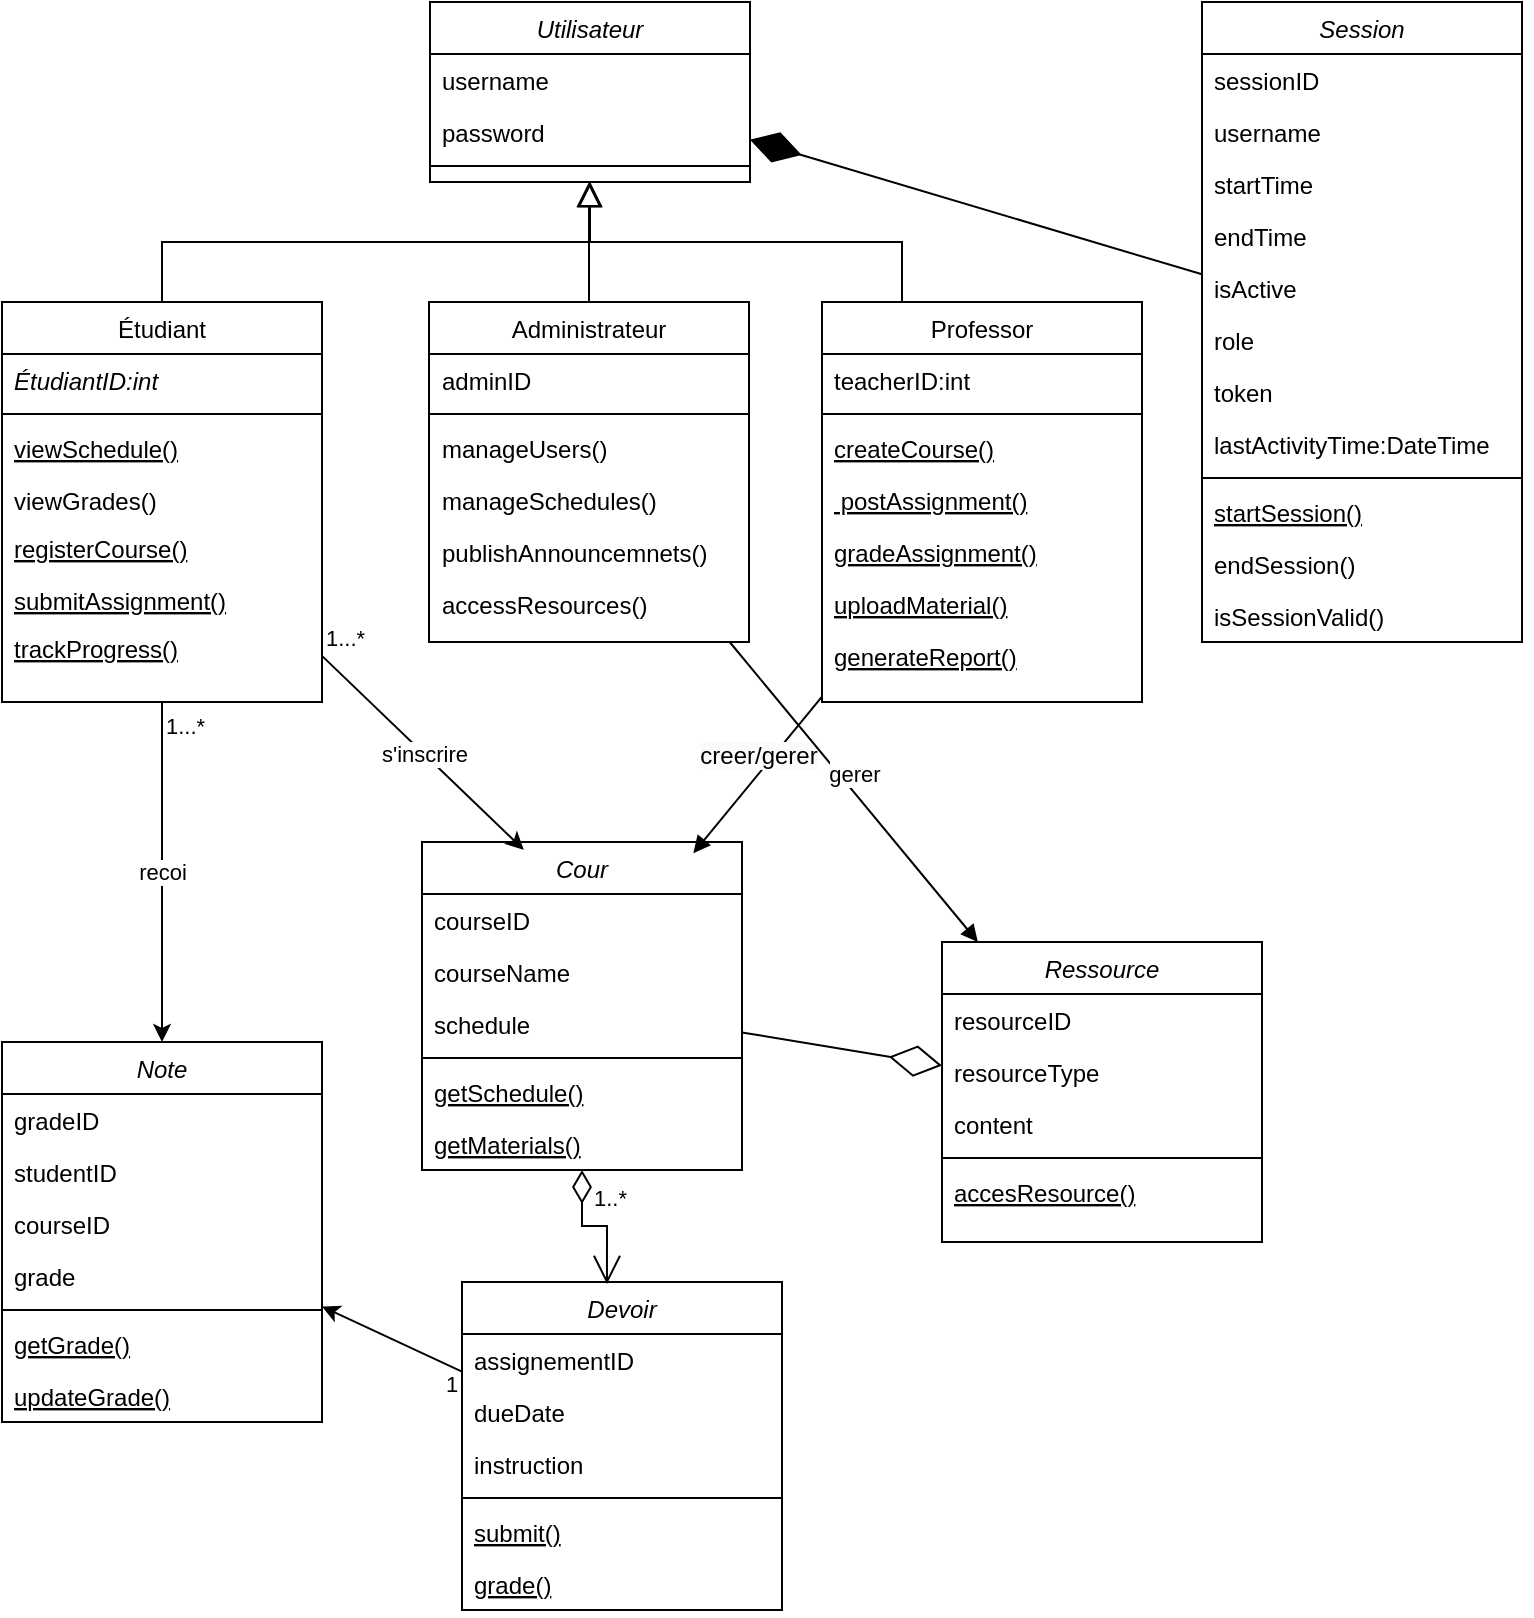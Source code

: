 <mxfile version="26.0.9">
  <diagram id="C5RBs43oDa-KdzZeNtuy" name="Page-1">
    <mxGraphModel dx="2068" dy="954" grid="1" gridSize="10" guides="1" tooltips="1" connect="1" arrows="1" fold="1" page="1" pageScale="1" pageWidth="827" pageHeight="1169" math="0" shadow="0">
      <root>
        <mxCell id="WIyWlLk6GJQsqaUBKTNV-0" />
        <mxCell id="WIyWlLk6GJQsqaUBKTNV-1" parent="WIyWlLk6GJQsqaUBKTNV-0" />
        <mxCell id="zkfFHV4jXpPFQw0GAbJ--0" value="Utilisateur" style="swimlane;fontStyle=2;align=center;verticalAlign=top;childLayout=stackLayout;horizontal=1;startSize=26;horizontalStack=0;resizeParent=1;resizeLast=0;collapsible=1;marginBottom=0;rounded=0;shadow=0;strokeWidth=1;" parent="WIyWlLk6GJQsqaUBKTNV-1" vertex="1">
          <mxGeometry x="254" y="20" width="160" height="90" as="geometry">
            <mxRectangle x="230" y="140" width="160" height="26" as="alternateBounds" />
          </mxGeometry>
        </mxCell>
        <mxCell id="zkfFHV4jXpPFQw0GAbJ--1" value="username" style="text;align=left;verticalAlign=top;spacingLeft=4;spacingRight=4;overflow=hidden;rotatable=0;points=[[0,0.5],[1,0.5]];portConstraint=eastwest;" parent="zkfFHV4jXpPFQw0GAbJ--0" vertex="1">
          <mxGeometry y="26" width="160" height="26" as="geometry" />
        </mxCell>
        <mxCell id="zkfFHV4jXpPFQw0GAbJ--2" value="password" style="text;align=left;verticalAlign=top;spacingLeft=4;spacingRight=4;overflow=hidden;rotatable=0;points=[[0,0.5],[1,0.5]];portConstraint=eastwest;rounded=0;shadow=0;html=0;" parent="zkfFHV4jXpPFQw0GAbJ--0" vertex="1">
          <mxGeometry y="52" width="160" height="26" as="geometry" />
        </mxCell>
        <mxCell id="zkfFHV4jXpPFQw0GAbJ--4" value="" style="line;html=1;strokeWidth=1;align=left;verticalAlign=middle;spacingTop=-1;spacingLeft=3;spacingRight=3;rotatable=0;labelPosition=right;points=[];portConstraint=eastwest;" parent="zkfFHV4jXpPFQw0GAbJ--0" vertex="1">
          <mxGeometry y="78" width="160" height="8" as="geometry" />
        </mxCell>
        <mxCell id="zkfFHV4jXpPFQw0GAbJ--6" value="Étudiant" style="swimlane;fontStyle=0;align=center;verticalAlign=top;childLayout=stackLayout;horizontal=1;startSize=26;horizontalStack=0;resizeParent=1;resizeLast=0;collapsible=1;marginBottom=0;rounded=0;shadow=0;strokeWidth=1;" parent="WIyWlLk6GJQsqaUBKTNV-1" vertex="1">
          <mxGeometry x="40" y="170" width="160" height="200" as="geometry">
            <mxRectangle x="90" y="360" width="160" height="26" as="alternateBounds" />
          </mxGeometry>
        </mxCell>
        <mxCell id="zkfFHV4jXpPFQw0GAbJ--7" value="ÉtudiantID:int" style="text;align=left;verticalAlign=top;spacingLeft=4;spacingRight=4;overflow=hidden;rotatable=0;points=[[0,0.5],[1,0.5]];portConstraint=eastwest;fontStyle=2" parent="zkfFHV4jXpPFQw0GAbJ--6" vertex="1">
          <mxGeometry y="26" width="160" height="26" as="geometry" />
        </mxCell>
        <mxCell id="zkfFHV4jXpPFQw0GAbJ--9" value="" style="line;html=1;strokeWidth=1;align=left;verticalAlign=middle;spacingTop=-1;spacingLeft=3;spacingRight=3;rotatable=0;labelPosition=right;points=[];portConstraint=eastwest;" parent="zkfFHV4jXpPFQw0GAbJ--6" vertex="1">
          <mxGeometry y="52" width="160" height="8" as="geometry" />
        </mxCell>
        <mxCell id="zkfFHV4jXpPFQw0GAbJ--10" value="viewSchedule()" style="text;align=left;verticalAlign=top;spacingLeft=4;spacingRight=4;overflow=hidden;rotatable=0;points=[[0,0.5],[1,0.5]];portConstraint=eastwest;fontStyle=4" parent="zkfFHV4jXpPFQw0GAbJ--6" vertex="1">
          <mxGeometry y="60" width="160" height="26" as="geometry" />
        </mxCell>
        <mxCell id="zkfFHV4jXpPFQw0GAbJ--11" value="viewGrades()" style="text;align=left;verticalAlign=top;spacingLeft=4;spacingRight=4;overflow=hidden;rotatable=0;points=[[0,0.5],[1,0.5]];portConstraint=eastwest;" parent="zkfFHV4jXpPFQw0GAbJ--6" vertex="1">
          <mxGeometry y="86" width="160" height="24" as="geometry" />
        </mxCell>
        <mxCell id="P6RAj-oXQB-iVHRW_wBC-11" value="registerCourse()" style="text;align=left;verticalAlign=top;spacingLeft=4;spacingRight=4;overflow=hidden;rotatable=0;points=[[0,0.5],[1,0.5]];portConstraint=eastwest;fontStyle=4" vertex="1" parent="zkfFHV4jXpPFQw0GAbJ--6">
          <mxGeometry y="110" width="160" height="26" as="geometry" />
        </mxCell>
        <mxCell id="P6RAj-oXQB-iVHRW_wBC-12" value="submitAssignment()" style="text;align=left;verticalAlign=top;spacingLeft=4;spacingRight=4;overflow=hidden;rotatable=0;points=[[0,0.5],[1,0.5]];portConstraint=eastwest;fontStyle=4" vertex="1" parent="zkfFHV4jXpPFQw0GAbJ--6">
          <mxGeometry y="136" width="160" height="24" as="geometry" />
        </mxCell>
        <mxCell id="P6RAj-oXQB-iVHRW_wBC-13" value="trackProgress()" style="text;align=left;verticalAlign=top;spacingLeft=4;spacingRight=4;overflow=hidden;rotatable=0;points=[[0,0.5],[1,0.5]];portConstraint=eastwest;fontStyle=4" vertex="1" parent="zkfFHV4jXpPFQw0GAbJ--6">
          <mxGeometry y="160" width="160" height="26" as="geometry" />
        </mxCell>
        <mxCell id="zkfFHV4jXpPFQw0GAbJ--12" value="" style="endArrow=block;endSize=10;endFill=0;shadow=0;strokeWidth=1;rounded=0;curved=0;edgeStyle=elbowEdgeStyle;elbow=vertical;" parent="WIyWlLk6GJQsqaUBKTNV-1" source="zkfFHV4jXpPFQw0GAbJ--6" target="zkfFHV4jXpPFQw0GAbJ--0" edge="1">
          <mxGeometry width="160" relative="1" as="geometry">
            <mxPoint x="90" y="270" as="sourcePoint" />
            <mxPoint x="190" y="160" as="targetPoint" />
            <Array as="points">
              <mxPoint x="230" y="140" />
            </Array>
          </mxGeometry>
        </mxCell>
        <mxCell id="zkfFHV4jXpPFQw0GAbJ--13" value="Professor" style="swimlane;fontStyle=0;align=center;verticalAlign=top;childLayout=stackLayout;horizontal=1;startSize=26;horizontalStack=0;resizeParent=1;resizeLast=0;collapsible=1;marginBottom=0;rounded=0;shadow=0;strokeWidth=1;" parent="WIyWlLk6GJQsqaUBKTNV-1" vertex="1">
          <mxGeometry x="450" y="170" width="160" height="200" as="geometry">
            <mxRectangle x="340" y="380" width="170" height="26" as="alternateBounds" />
          </mxGeometry>
        </mxCell>
        <mxCell id="zkfFHV4jXpPFQw0GAbJ--14" value="teacherID:int" style="text;align=left;verticalAlign=top;spacingLeft=4;spacingRight=4;overflow=hidden;rotatable=0;points=[[0,0.5],[1,0.5]];portConstraint=eastwest;" parent="zkfFHV4jXpPFQw0GAbJ--13" vertex="1">
          <mxGeometry y="26" width="160" height="26" as="geometry" />
        </mxCell>
        <mxCell id="zkfFHV4jXpPFQw0GAbJ--15" value="" style="line;html=1;strokeWidth=1;align=left;verticalAlign=middle;spacingTop=-1;spacingLeft=3;spacingRight=3;rotatable=0;labelPosition=right;points=[];portConstraint=eastwest;" parent="zkfFHV4jXpPFQw0GAbJ--13" vertex="1">
          <mxGeometry y="52" width="160" height="8" as="geometry" />
        </mxCell>
        <mxCell id="P6RAj-oXQB-iVHRW_wBC-18" value="createCourse()" style="text;align=left;verticalAlign=top;spacingLeft=4;spacingRight=4;overflow=hidden;rotatable=0;points=[[0,0.5],[1,0.5]];portConstraint=eastwest;fontStyle=4" vertex="1" parent="zkfFHV4jXpPFQw0GAbJ--13">
          <mxGeometry y="60" width="160" height="26" as="geometry" />
        </mxCell>
        <mxCell id="P6RAj-oXQB-iVHRW_wBC-19" value=" postAssignment()" style="text;align=left;verticalAlign=top;spacingLeft=4;spacingRight=4;overflow=hidden;rotatable=0;points=[[0,0.5],[1,0.5]];portConstraint=eastwest;fontStyle=4" vertex="1" parent="zkfFHV4jXpPFQw0GAbJ--13">
          <mxGeometry y="86" width="160" height="26" as="geometry" />
        </mxCell>
        <mxCell id="P6RAj-oXQB-iVHRW_wBC-20" value="gradeAssignment()" style="text;align=left;verticalAlign=top;spacingLeft=4;spacingRight=4;overflow=hidden;rotatable=0;points=[[0,0.5],[1,0.5]];portConstraint=eastwest;fontStyle=4" vertex="1" parent="zkfFHV4jXpPFQw0GAbJ--13">
          <mxGeometry y="112" width="160" height="26" as="geometry" />
        </mxCell>
        <mxCell id="P6RAj-oXQB-iVHRW_wBC-21" value="uploadMaterial()" style="text;align=left;verticalAlign=top;spacingLeft=4;spacingRight=4;overflow=hidden;rotatable=0;points=[[0,0.5],[1,0.5]];portConstraint=eastwest;fontStyle=4" vertex="1" parent="zkfFHV4jXpPFQw0GAbJ--13">
          <mxGeometry y="138" width="160" height="26" as="geometry" />
        </mxCell>
        <mxCell id="P6RAj-oXQB-iVHRW_wBC-22" value="generateReport()" style="text;align=left;verticalAlign=top;spacingLeft=4;spacingRight=4;overflow=hidden;rotatable=0;points=[[0,0.5],[1,0.5]];portConstraint=eastwest;fontStyle=4" vertex="1" parent="zkfFHV4jXpPFQw0GAbJ--13">
          <mxGeometry y="164" width="160" height="26" as="geometry" />
        </mxCell>
        <mxCell id="P6RAj-oXQB-iVHRW_wBC-53" value="Administrateur" style="swimlane;fontStyle=0;align=center;verticalAlign=top;childLayout=stackLayout;horizontal=1;startSize=26;horizontalStack=0;resizeParent=1;resizeLast=0;collapsible=1;marginBottom=0;rounded=0;shadow=0;strokeWidth=1;" vertex="1" parent="WIyWlLk6GJQsqaUBKTNV-1">
          <mxGeometry x="253.5" y="170" width="160" height="170" as="geometry">
            <mxRectangle x="90" y="360" width="160" height="26" as="alternateBounds" />
          </mxGeometry>
        </mxCell>
        <mxCell id="P6RAj-oXQB-iVHRW_wBC-39" value="adminID&lt;div&gt;&lt;br&gt;&lt;/div&gt;&lt;div&gt;&lt;br&gt;&lt;/div&gt;" style="text;strokeColor=none;fillColor=none;align=left;verticalAlign=top;spacingLeft=4;spacingRight=4;overflow=hidden;rotatable=0;points=[[0,0.5],[1,0.5]];portConstraint=eastwest;whiteSpace=wrap;html=1;" vertex="1" parent="P6RAj-oXQB-iVHRW_wBC-53">
          <mxGeometry y="26" width="160" height="26" as="geometry" />
        </mxCell>
        <mxCell id="P6RAj-oXQB-iVHRW_wBC-55" value="" style="line;html=1;strokeWidth=1;align=left;verticalAlign=middle;spacingTop=-1;spacingLeft=3;spacingRight=3;rotatable=0;labelPosition=right;points=[];portConstraint=eastwest;" vertex="1" parent="P6RAj-oXQB-iVHRW_wBC-53">
          <mxGeometry y="52" width="160" height="8" as="geometry" />
        </mxCell>
        <mxCell id="P6RAj-oXQB-iVHRW_wBC-41" value="manageUsers()" style="text;strokeColor=none;fillColor=none;align=left;verticalAlign=top;spacingLeft=4;spacingRight=4;overflow=hidden;rotatable=0;points=[[0,0.5],[1,0.5]];portConstraint=eastwest;whiteSpace=wrap;html=1;" vertex="1" parent="P6RAj-oXQB-iVHRW_wBC-53">
          <mxGeometry y="60" width="160" height="26" as="geometry" />
        </mxCell>
        <mxCell id="P6RAj-oXQB-iVHRW_wBC-42" value="manageSchedules()" style="text;strokeColor=none;fillColor=none;align=left;verticalAlign=top;spacingLeft=4;spacingRight=4;overflow=hidden;rotatable=0;points=[[0,0.5],[1,0.5]];portConstraint=eastwest;whiteSpace=wrap;html=1;" vertex="1" parent="P6RAj-oXQB-iVHRW_wBC-53">
          <mxGeometry y="86" width="160" height="26" as="geometry" />
        </mxCell>
        <mxCell id="P6RAj-oXQB-iVHRW_wBC-44" value="publishAnnouncemnets()&lt;div&gt;&lt;br&gt;&lt;/div&gt;" style="text;strokeColor=none;fillColor=none;align=left;verticalAlign=top;spacingLeft=4;spacingRight=4;overflow=hidden;rotatable=0;points=[[0,0.5],[1,0.5]];portConstraint=eastwest;whiteSpace=wrap;html=1;" vertex="1" parent="P6RAj-oXQB-iVHRW_wBC-53">
          <mxGeometry y="112" width="160" height="26" as="geometry" />
        </mxCell>
        <mxCell id="P6RAj-oXQB-iVHRW_wBC-43" value="accessResources()" style="text;strokeColor=none;fillColor=none;align=left;verticalAlign=top;spacingLeft=4;spacingRight=4;overflow=hidden;rotatable=0;points=[[0,0.5],[1,0.5]];portConstraint=eastwest;whiteSpace=wrap;html=1;" vertex="1" parent="P6RAj-oXQB-iVHRW_wBC-53">
          <mxGeometry y="138" width="160" height="26" as="geometry" />
        </mxCell>
        <mxCell id="P6RAj-oXQB-iVHRW_wBC-80" value="Cour" style="swimlane;fontStyle=2;align=center;verticalAlign=top;childLayout=stackLayout;horizontal=1;startSize=26;horizontalStack=0;resizeParent=1;resizeLast=0;collapsible=1;marginBottom=0;rounded=0;shadow=0;strokeWidth=1;" vertex="1" parent="WIyWlLk6GJQsqaUBKTNV-1">
          <mxGeometry x="250" y="440" width="160" height="164" as="geometry">
            <mxRectangle x="230" y="140" width="160" height="26" as="alternateBounds" />
          </mxGeometry>
        </mxCell>
        <mxCell id="P6RAj-oXQB-iVHRW_wBC-81" value="courseID&#xa;" style="text;align=left;verticalAlign=top;spacingLeft=4;spacingRight=4;overflow=hidden;rotatable=0;points=[[0,0.5],[1,0.5]];portConstraint=eastwest;" vertex="1" parent="P6RAj-oXQB-iVHRW_wBC-80">
          <mxGeometry y="26" width="160" height="26" as="geometry" />
        </mxCell>
        <mxCell id="P6RAj-oXQB-iVHRW_wBC-82" value="courseName" style="text;align=left;verticalAlign=top;spacingLeft=4;spacingRight=4;overflow=hidden;rotatable=0;points=[[0,0.5],[1,0.5]];portConstraint=eastwest;rounded=0;shadow=0;html=0;" vertex="1" parent="P6RAj-oXQB-iVHRW_wBC-80">
          <mxGeometry y="52" width="160" height="26" as="geometry" />
        </mxCell>
        <mxCell id="P6RAj-oXQB-iVHRW_wBC-132" value="schedule" style="text;align=left;verticalAlign=top;spacingLeft=4;spacingRight=4;overflow=hidden;rotatable=0;points=[[0,0.5],[1,0.5]];portConstraint=eastwest;rounded=0;shadow=0;html=0;" vertex="1" parent="P6RAj-oXQB-iVHRW_wBC-80">
          <mxGeometry y="78" width="160" height="26" as="geometry" />
        </mxCell>
        <mxCell id="P6RAj-oXQB-iVHRW_wBC-83" value="&lt;span style=&quot;color: rgba(0, 0, 0, 0); font-family: monospace; font-size: 0px; background-color: rgb(251, 251, 251);&quot;&gt;%3CmxGraphModel%3E%3Croot%3E%3CmxCell%20id%3D%220%22%2F%3E%3CmxCell%20id%3D%221%22%20parent%3D%220%22%2F%3E%3CmxCell%20id%3D%222%22%20value%3D%22createCourse()%22%20style%3D%22text%3Balign%3Dleft%3BverticalAlign%3Dtop%3BspacingLeft%3D4%3BspacingRight%3D4%3Boverflow%3Dhidden%3Brotatable%3D0%3Bpoints%3D%5B%5B0%2C0.5%5D%2C%5B1%2C0.5%5D%5D%3BportConstraint%3Deastwest%3BfontStyle%3D4%22%20vertex%3D%221%22%20parent%3D%221%22%3E%3CmxGeometry%20x%3D%22230%22%20y%3D%22330%22%20width%3D%22160%22%20height%3D%2226%22%20as%3D%22geometry%22%2F%3E%3C%2FmxCell%3E%3C%2Froot%3E%3C%2FmxGraphModel%3E&lt;/span&gt;" style="line;html=1;strokeWidth=1;align=left;verticalAlign=middle;spacingTop=-1;spacingLeft=3;spacingRight=3;rotatable=0;labelPosition=right;points=[];portConstraint=eastwest;" vertex="1" parent="P6RAj-oXQB-iVHRW_wBC-80">
          <mxGeometry y="104" width="160" height="8" as="geometry" />
        </mxCell>
        <mxCell id="P6RAj-oXQB-iVHRW_wBC-135" value="getSchedule()" style="text;align=left;verticalAlign=top;spacingLeft=4;spacingRight=4;overflow=hidden;rotatable=0;points=[[0,0.5],[1,0.5]];portConstraint=eastwest;fontStyle=4" vertex="1" parent="P6RAj-oXQB-iVHRW_wBC-80">
          <mxGeometry y="112" width="160" height="26" as="geometry" />
        </mxCell>
        <mxCell id="P6RAj-oXQB-iVHRW_wBC-136" value="getMaterials()" style="text;align=left;verticalAlign=top;spacingLeft=4;spacingRight=4;overflow=hidden;rotatable=0;points=[[0,0.5],[1,0.5]];portConstraint=eastwest;fontStyle=4" vertex="1" parent="P6RAj-oXQB-iVHRW_wBC-80">
          <mxGeometry y="138" width="160" height="26" as="geometry" />
        </mxCell>
        <mxCell id="P6RAj-oXQB-iVHRW_wBC-124" value="" style="endArrow=block;endSize=10;endFill=0;shadow=0;strokeWidth=1;rounded=0;curved=0;edgeStyle=elbowEdgeStyle;elbow=vertical;" edge="1" parent="WIyWlLk6GJQsqaUBKTNV-1" source="P6RAj-oXQB-iVHRW_wBC-53" target="zkfFHV4jXpPFQw0GAbJ--0">
          <mxGeometry width="160" relative="1" as="geometry">
            <mxPoint x="180" y="580" as="sourcePoint" />
            <mxPoint x="180" y="420" as="targetPoint" />
            <Array as="points">
              <mxPoint x="370" y="170" />
              <mxPoint x="240" y="525" />
              <mxPoint x="160" y="455" />
              <mxPoint x="280" y="600" />
            </Array>
          </mxGeometry>
        </mxCell>
        <mxCell id="P6RAj-oXQB-iVHRW_wBC-131" value="" style="endArrow=block;endSize=10;endFill=0;shadow=0;strokeWidth=1;rounded=0;curved=0;edgeStyle=elbowEdgeStyle;elbow=vertical;" edge="1" parent="WIyWlLk6GJQsqaUBKTNV-1" source="zkfFHV4jXpPFQw0GAbJ--13" target="zkfFHV4jXpPFQw0GAbJ--0">
          <mxGeometry width="160" relative="1" as="geometry">
            <mxPoint x="360" y="310.0" as="sourcePoint" />
            <mxPoint x="250" y="180" as="targetPoint" />
            <Array as="points">
              <mxPoint x="490" y="140" />
              <mxPoint x="250" y="200" />
              <mxPoint x="310" y="250" />
              <mxPoint x="230" y="180" />
              <mxPoint x="350" y="325" />
            </Array>
          </mxGeometry>
        </mxCell>
        <mxCell id="P6RAj-oXQB-iVHRW_wBC-137" value="Devoir" style="swimlane;fontStyle=2;align=center;verticalAlign=top;childLayout=stackLayout;horizontal=1;startSize=26;horizontalStack=0;resizeParent=1;resizeLast=0;collapsible=1;marginBottom=0;rounded=0;shadow=0;strokeWidth=1;" vertex="1" parent="WIyWlLk6GJQsqaUBKTNV-1">
          <mxGeometry x="270" y="660" width="160" height="164" as="geometry">
            <mxRectangle x="230" y="140" width="160" height="26" as="alternateBounds" />
          </mxGeometry>
        </mxCell>
        <mxCell id="P6RAj-oXQB-iVHRW_wBC-138" value="assignementID" style="text;align=left;verticalAlign=top;spacingLeft=4;spacingRight=4;overflow=hidden;rotatable=0;points=[[0,0.5],[1,0.5]];portConstraint=eastwest;" vertex="1" parent="P6RAj-oXQB-iVHRW_wBC-137">
          <mxGeometry y="26" width="160" height="26" as="geometry" />
        </mxCell>
        <mxCell id="P6RAj-oXQB-iVHRW_wBC-139" value="dueDate" style="text;align=left;verticalAlign=top;spacingLeft=4;spacingRight=4;overflow=hidden;rotatable=0;points=[[0,0.5],[1,0.5]];portConstraint=eastwest;rounded=0;shadow=0;html=0;" vertex="1" parent="P6RAj-oXQB-iVHRW_wBC-137">
          <mxGeometry y="52" width="160" height="26" as="geometry" />
        </mxCell>
        <mxCell id="P6RAj-oXQB-iVHRW_wBC-140" value="instruction" style="text;align=left;verticalAlign=top;spacingLeft=4;spacingRight=4;overflow=hidden;rotatable=0;points=[[0,0.5],[1,0.5]];portConstraint=eastwest;rounded=0;shadow=0;html=0;" vertex="1" parent="P6RAj-oXQB-iVHRW_wBC-137">
          <mxGeometry y="78" width="160" height="26" as="geometry" />
        </mxCell>
        <mxCell id="P6RAj-oXQB-iVHRW_wBC-141" value="&lt;span style=&quot;color: rgba(0, 0, 0, 0); font-family: monospace; font-size: 0px; background-color: rgb(251, 251, 251);&quot;&gt;%3CmxGraphModel%3E%3Croot%3E%3CmxCell%20id%3D%220%22%2F%3E%3CmxCell%20id%3D%221%22%20parent%3D%220%22%2F%3E%3CmxCell%20id%3D%222%22%20value%3D%22createCourse()%22%20style%3D%22text%3Balign%3Dleft%3BverticalAlign%3Dtop%3BspacingLeft%3D4%3BspacingRight%3D4%3Boverflow%3Dhidden%3Brotatable%3D0%3Bpoints%3D%5B%5B0%2C0.5%5D%2C%5B1%2C0.5%5D%5D%3BportConstraint%3Deastwest%3BfontStyle%3D4%22%20vertex%3D%221%22%20parent%3D%221%22%3E%3CmxGeometry%20x%3D%22230%22%20y%3D%22330%22%20width%3D%22160%22%20height%3D%2226%22%20as%3D%22geometry%22%2F%3E%3C%2FmxCell%3E%3C%2Froot%3E%3C%2FmxGraphModel%3E&lt;/span&gt;" style="line;html=1;strokeWidth=1;align=left;verticalAlign=middle;spacingTop=-1;spacingLeft=3;spacingRight=3;rotatable=0;labelPosition=right;points=[];portConstraint=eastwest;" vertex="1" parent="P6RAj-oXQB-iVHRW_wBC-137">
          <mxGeometry y="104" width="160" height="8" as="geometry" />
        </mxCell>
        <mxCell id="P6RAj-oXQB-iVHRW_wBC-142" value="submit()" style="text;align=left;verticalAlign=top;spacingLeft=4;spacingRight=4;overflow=hidden;rotatable=0;points=[[0,0.5],[1,0.5]];portConstraint=eastwest;fontStyle=4" vertex="1" parent="P6RAj-oXQB-iVHRW_wBC-137">
          <mxGeometry y="112" width="160" height="26" as="geometry" />
        </mxCell>
        <mxCell id="P6RAj-oXQB-iVHRW_wBC-143" value="grade()" style="text;align=left;verticalAlign=top;spacingLeft=4;spacingRight=4;overflow=hidden;rotatable=0;points=[[0,0.5],[1,0.5]];portConstraint=eastwest;fontStyle=4" vertex="1" parent="P6RAj-oXQB-iVHRW_wBC-137">
          <mxGeometry y="138" width="160" height="26" as="geometry" />
        </mxCell>
        <mxCell id="P6RAj-oXQB-iVHRW_wBC-144" value="Note" style="swimlane;fontStyle=2;align=center;verticalAlign=top;childLayout=stackLayout;horizontal=1;startSize=26;horizontalStack=0;resizeParent=1;resizeLast=0;collapsible=1;marginBottom=0;rounded=0;shadow=0;strokeWidth=1;" vertex="1" parent="WIyWlLk6GJQsqaUBKTNV-1">
          <mxGeometry x="40" y="540" width="160" height="190" as="geometry">
            <mxRectangle x="230" y="140" width="160" height="26" as="alternateBounds" />
          </mxGeometry>
        </mxCell>
        <mxCell id="P6RAj-oXQB-iVHRW_wBC-145" value="gradeID" style="text;align=left;verticalAlign=top;spacingLeft=4;spacingRight=4;overflow=hidden;rotatable=0;points=[[0,0.5],[1,0.5]];portConstraint=eastwest;" vertex="1" parent="P6RAj-oXQB-iVHRW_wBC-144">
          <mxGeometry y="26" width="160" height="26" as="geometry" />
        </mxCell>
        <mxCell id="P6RAj-oXQB-iVHRW_wBC-146" value="studentID" style="text;align=left;verticalAlign=top;spacingLeft=4;spacingRight=4;overflow=hidden;rotatable=0;points=[[0,0.5],[1,0.5]];portConstraint=eastwest;rounded=0;shadow=0;html=0;" vertex="1" parent="P6RAj-oXQB-iVHRW_wBC-144">
          <mxGeometry y="52" width="160" height="26" as="geometry" />
        </mxCell>
        <mxCell id="P6RAj-oXQB-iVHRW_wBC-147" value="courseID" style="text;align=left;verticalAlign=top;spacingLeft=4;spacingRight=4;overflow=hidden;rotatable=0;points=[[0,0.5],[1,0.5]];portConstraint=eastwest;rounded=0;shadow=0;html=0;" vertex="1" parent="P6RAj-oXQB-iVHRW_wBC-144">
          <mxGeometry y="78" width="160" height="26" as="geometry" />
        </mxCell>
        <mxCell id="P6RAj-oXQB-iVHRW_wBC-151" value="grade" style="text;align=left;verticalAlign=top;spacingLeft=4;spacingRight=4;overflow=hidden;rotatable=0;points=[[0,0.5],[1,0.5]];portConstraint=eastwest;rounded=0;shadow=0;html=0;" vertex="1" parent="P6RAj-oXQB-iVHRW_wBC-144">
          <mxGeometry y="104" width="160" height="26" as="geometry" />
        </mxCell>
        <mxCell id="P6RAj-oXQB-iVHRW_wBC-148" value="&lt;span style=&quot;color: rgba(0, 0, 0, 0); font-family: monospace; font-size: 0px; background-color: rgb(251, 251, 251);&quot;&gt;%3CmxGraphModel%3E%3Croot%3E%3CmxCell%20id%3D%220%22%2F%3E%3CmxCell%20id%3D%221%22%20parent%3D%220%22%2F%3E%3CmxCell%20id%3D%222%22%20value%3D%22createCourse()%22%20style%3D%22text%3Balign%3Dleft%3BverticalAlign%3Dtop%3BspacingLeft%3D4%3BspacingRight%3D4%3Boverflow%3Dhidden%3Brotatable%3D0%3Bpoints%3D%5B%5B0%2C0.5%5D%2C%5B1%2C0.5%5D%5D%3BportConstraint%3Deastwest%3BfontStyle%3D4%22%20vertex%3D%221%22%20parent%3D%221%22%3E%3CmxGeometry%20x%3D%22230%22%20y%3D%22330%22%20width%3D%22160%22%20height%3D%2226%22%20as%3D%22geometry%22%2F%3E%3C%2FmxCell%3E%3C%2Froot%3E%3C%2FmxGraphModel%3E&lt;/span&gt;" style="line;html=1;strokeWidth=1;align=left;verticalAlign=middle;spacingTop=-1;spacingLeft=3;spacingRight=3;rotatable=0;labelPosition=right;points=[];portConstraint=eastwest;" vertex="1" parent="P6RAj-oXQB-iVHRW_wBC-144">
          <mxGeometry y="130" width="160" height="8" as="geometry" />
        </mxCell>
        <mxCell id="P6RAj-oXQB-iVHRW_wBC-149" value="getGrade()" style="text;align=left;verticalAlign=top;spacingLeft=4;spacingRight=4;overflow=hidden;rotatable=0;points=[[0,0.5],[1,0.5]];portConstraint=eastwest;fontStyle=4" vertex="1" parent="P6RAj-oXQB-iVHRW_wBC-144">
          <mxGeometry y="138" width="160" height="26" as="geometry" />
        </mxCell>
        <mxCell id="P6RAj-oXQB-iVHRW_wBC-150" value="updateGrade()" style="text;align=left;verticalAlign=top;spacingLeft=4;spacingRight=4;overflow=hidden;rotatable=0;points=[[0,0.5],[1,0.5]];portConstraint=eastwest;fontStyle=4" vertex="1" parent="P6RAj-oXQB-iVHRW_wBC-144">
          <mxGeometry y="164" width="160" height="26" as="geometry" />
        </mxCell>
        <mxCell id="P6RAj-oXQB-iVHRW_wBC-152" value="Ressource" style="swimlane;fontStyle=2;align=center;verticalAlign=top;childLayout=stackLayout;horizontal=1;startSize=26;horizontalStack=0;resizeParent=1;resizeLast=0;collapsible=1;marginBottom=0;rounded=0;shadow=0;strokeWidth=1;" vertex="1" parent="WIyWlLk6GJQsqaUBKTNV-1">
          <mxGeometry x="510" y="490" width="160" height="150" as="geometry">
            <mxRectangle x="230" y="140" width="160" height="26" as="alternateBounds" />
          </mxGeometry>
        </mxCell>
        <mxCell id="P6RAj-oXQB-iVHRW_wBC-153" value="resourceID" style="text;align=left;verticalAlign=top;spacingLeft=4;spacingRight=4;overflow=hidden;rotatable=0;points=[[0,0.5],[1,0.5]];portConstraint=eastwest;" vertex="1" parent="P6RAj-oXQB-iVHRW_wBC-152">
          <mxGeometry y="26" width="160" height="26" as="geometry" />
        </mxCell>
        <mxCell id="P6RAj-oXQB-iVHRW_wBC-154" value="resourceType " style="text;align=left;verticalAlign=top;spacingLeft=4;spacingRight=4;overflow=hidden;rotatable=0;points=[[0,0.5],[1,0.5]];portConstraint=eastwest;rounded=0;shadow=0;html=0;" vertex="1" parent="P6RAj-oXQB-iVHRW_wBC-152">
          <mxGeometry y="52" width="160" height="26" as="geometry" />
        </mxCell>
        <mxCell id="P6RAj-oXQB-iVHRW_wBC-155" value="content" style="text;align=left;verticalAlign=top;spacingLeft=4;spacingRight=4;overflow=hidden;rotatable=0;points=[[0,0.5],[1,0.5]];portConstraint=eastwest;rounded=0;shadow=0;html=0;" vertex="1" parent="P6RAj-oXQB-iVHRW_wBC-152">
          <mxGeometry y="78" width="160" height="26" as="geometry" />
        </mxCell>
        <mxCell id="P6RAj-oXQB-iVHRW_wBC-157" value="&lt;span style=&quot;color: rgba(0, 0, 0, 0); font-family: monospace; font-size: 0px; background-color: rgb(251, 251, 251);&quot;&gt;%3CmxGraphModel%3E%3Croot%3E%3CmxCell%20id%3D%220%22%2F%3E%3CmxCell%20id%3D%221%22%20parent%3D%220%22%2F%3E%3CmxCell%20id%3D%222%22%20value%3D%22createCourse()%22%20style%3D%22text%3Balign%3Dleft%3BverticalAlign%3Dtop%3BspacingLeft%3D4%3BspacingRight%3D4%3Boverflow%3Dhidden%3Brotatable%3D0%3Bpoints%3D%5B%5B0%2C0.5%5D%2C%5B1%2C0.5%5D%5D%3BportConstraint%3Deastwest%3BfontStyle%3D4%22%20vertex%3D%221%22%20parent%3D%221%22%3E%3CmxGeometry%20x%3D%22230%22%20y%3D%22330%22%20width%3D%22160%22%20height%3D%2226%22%20as%3D%22geometry%22%2F%3E%3C%2FmxCell%3E%3C%2Froot%3E%3C%2FmxGraphModel%3E&lt;/span&gt;" style="line;html=1;strokeWidth=1;align=left;verticalAlign=middle;spacingTop=-1;spacingLeft=3;spacingRight=3;rotatable=0;labelPosition=right;points=[];portConstraint=eastwest;" vertex="1" parent="P6RAj-oXQB-iVHRW_wBC-152">
          <mxGeometry y="104" width="160" height="8" as="geometry" />
        </mxCell>
        <mxCell id="P6RAj-oXQB-iVHRW_wBC-159" value="accesResource()" style="text;align=left;verticalAlign=top;spacingLeft=4;spacingRight=4;overflow=hidden;rotatable=0;points=[[0,0.5],[1,0.5]];portConstraint=eastwest;fontStyle=4" vertex="1" parent="P6RAj-oXQB-iVHRW_wBC-152">
          <mxGeometry y="112" width="160" height="26" as="geometry" />
        </mxCell>
        <mxCell id="P6RAj-oXQB-iVHRW_wBC-167" value="" style="endArrow=diamondThin;endFill=0;endSize=24;html=1;rounded=0;" edge="1" parent="WIyWlLk6GJQsqaUBKTNV-1" source="P6RAj-oXQB-iVHRW_wBC-80" target="P6RAj-oXQB-iVHRW_wBC-152">
          <mxGeometry width="160" relative="1" as="geometry">
            <mxPoint x="180" y="600" as="sourcePoint" />
            <mxPoint x="340" y="600" as="targetPoint" />
          </mxGeometry>
        </mxCell>
        <mxCell id="P6RAj-oXQB-iVHRW_wBC-168" value="Session" style="swimlane;fontStyle=2;align=center;verticalAlign=top;childLayout=stackLayout;horizontal=1;startSize=26;horizontalStack=0;resizeParent=1;resizeLast=0;collapsible=1;marginBottom=0;rounded=0;shadow=0;strokeWidth=1;" vertex="1" parent="WIyWlLk6GJQsqaUBKTNV-1">
          <mxGeometry x="640" y="20" width="160" height="320" as="geometry">
            <mxRectangle x="230" y="140" width="160" height="26" as="alternateBounds" />
          </mxGeometry>
        </mxCell>
        <mxCell id="P6RAj-oXQB-iVHRW_wBC-169" value="sessionID" style="text;align=left;verticalAlign=top;spacingLeft=4;spacingRight=4;overflow=hidden;rotatable=0;points=[[0,0.5],[1,0.5]];portConstraint=eastwest;" vertex="1" parent="P6RAj-oXQB-iVHRW_wBC-168">
          <mxGeometry y="26" width="160" height="26" as="geometry" />
        </mxCell>
        <mxCell id="P6RAj-oXQB-iVHRW_wBC-170" value="username" style="text;align=left;verticalAlign=top;spacingLeft=4;spacingRight=4;overflow=hidden;rotatable=0;points=[[0,0.5],[1,0.5]];portConstraint=eastwest;rounded=0;shadow=0;html=0;" vertex="1" parent="P6RAj-oXQB-iVHRW_wBC-168">
          <mxGeometry y="52" width="160" height="26" as="geometry" />
        </mxCell>
        <mxCell id="P6RAj-oXQB-iVHRW_wBC-171" value="startTime" style="text;align=left;verticalAlign=top;spacingLeft=4;spacingRight=4;overflow=hidden;rotatable=0;points=[[0,0.5],[1,0.5]];portConstraint=eastwest;rounded=0;shadow=0;html=0;" vertex="1" parent="P6RAj-oXQB-iVHRW_wBC-168">
          <mxGeometry y="78" width="160" height="26" as="geometry" />
        </mxCell>
        <mxCell id="P6RAj-oXQB-iVHRW_wBC-174" value="endTime" style="text;align=left;verticalAlign=top;spacingLeft=4;spacingRight=4;overflow=hidden;rotatable=0;points=[[0,0.5],[1,0.5]];portConstraint=eastwest;rounded=0;shadow=0;html=0;" vertex="1" parent="P6RAj-oXQB-iVHRW_wBC-168">
          <mxGeometry y="104" width="160" height="26" as="geometry" />
        </mxCell>
        <mxCell id="P6RAj-oXQB-iVHRW_wBC-175" value="isActive" style="text;align=left;verticalAlign=top;spacingLeft=4;spacingRight=4;overflow=hidden;rotatable=0;points=[[0,0.5],[1,0.5]];portConstraint=eastwest;rounded=0;shadow=0;html=0;" vertex="1" parent="P6RAj-oXQB-iVHRW_wBC-168">
          <mxGeometry y="130" width="160" height="26" as="geometry" />
        </mxCell>
        <mxCell id="P6RAj-oXQB-iVHRW_wBC-176" value="role" style="text;align=left;verticalAlign=top;spacingLeft=4;spacingRight=4;overflow=hidden;rotatable=0;points=[[0,0.5],[1,0.5]];portConstraint=eastwest;rounded=0;shadow=0;html=0;" vertex="1" parent="P6RAj-oXQB-iVHRW_wBC-168">
          <mxGeometry y="156" width="160" height="26" as="geometry" />
        </mxCell>
        <mxCell id="P6RAj-oXQB-iVHRW_wBC-177" value="token" style="text;align=left;verticalAlign=top;spacingLeft=4;spacingRight=4;overflow=hidden;rotatable=0;points=[[0,0.5],[1,0.5]];portConstraint=eastwest;rounded=0;shadow=0;html=0;" vertex="1" parent="P6RAj-oXQB-iVHRW_wBC-168">
          <mxGeometry y="182" width="160" height="26" as="geometry" />
        </mxCell>
        <mxCell id="P6RAj-oXQB-iVHRW_wBC-178" value="lastActivityTime:DateTime" style="text;align=left;verticalAlign=top;spacingLeft=4;spacingRight=4;overflow=hidden;rotatable=0;points=[[0,0.5],[1,0.5]];portConstraint=eastwest;rounded=0;shadow=0;html=0;" vertex="1" parent="P6RAj-oXQB-iVHRW_wBC-168">
          <mxGeometry y="208" width="160" height="26" as="geometry" />
        </mxCell>
        <mxCell id="P6RAj-oXQB-iVHRW_wBC-172" value="&lt;span style=&quot;color: rgba(0, 0, 0, 0); font-family: monospace; font-size: 0px; background-color: rgb(251, 251, 251);&quot;&gt;%3CmxGraphModel%3E%3Croot%3E%3CmxCell%20id%3D%220%22%2F%3E%3CmxCell%20id%3D%221%22%20parent%3D%220%22%2F%3E%3CmxCell%20id%3D%222%22%20value%3D%22createCourse()%22%20style%3D%22text%3Balign%3Dleft%3BverticalAlign%3Dtop%3BspacingLeft%3D4%3BspacingRight%3D4%3Boverflow%3Dhidden%3Brotatable%3D0%3Bpoints%3D%5B%5B0%2C0.5%5D%2C%5B1%2C0.5%5D%5D%3BportConstraint%3Deastwest%3BfontStyle%3D4%22%20vertex%3D%221%22%20parent%3D%221%22%3E%3CmxGeometry%20x%3D%22230%22%20y%3D%22330%22%20width%3D%22160%22%20height%3D%2226%22%20as%3D%22geometry%22%2F%3E%3C%2FmxCell%3E%3C%2Froot%3E%3C%2FmxGraphModel%3E&lt;/span&gt;" style="line;html=1;strokeWidth=1;align=left;verticalAlign=middle;spacingTop=-1;spacingLeft=3;spacingRight=3;rotatable=0;labelPosition=right;points=[];portConstraint=eastwest;" vertex="1" parent="P6RAj-oXQB-iVHRW_wBC-168">
          <mxGeometry y="234" width="160" height="8" as="geometry" />
        </mxCell>
        <mxCell id="P6RAj-oXQB-iVHRW_wBC-173" value="startSession()" style="text;align=left;verticalAlign=top;spacingLeft=4;spacingRight=4;overflow=hidden;rotatable=0;points=[[0,0.5],[1,0.5]];portConstraint=eastwest;fontStyle=4" vertex="1" parent="P6RAj-oXQB-iVHRW_wBC-168">
          <mxGeometry y="242" width="160" height="26" as="geometry" />
        </mxCell>
        <mxCell id="P6RAj-oXQB-iVHRW_wBC-179" value="endSession()" style="text;align=left;verticalAlign=top;spacingLeft=4;spacingRight=4;overflow=hidden;rotatable=0;points=[[0,0.5],[1,0.5]];portConstraint=eastwest;rounded=0;shadow=0;html=0;" vertex="1" parent="P6RAj-oXQB-iVHRW_wBC-168">
          <mxGeometry y="268" width="160" height="26" as="geometry" />
        </mxCell>
        <mxCell id="P6RAj-oXQB-iVHRW_wBC-180" value="isSessionValid()" style="text;align=left;verticalAlign=top;spacingLeft=4;spacingRight=4;overflow=hidden;rotatable=0;points=[[0,0.5],[1,0.5]];portConstraint=eastwest;rounded=0;shadow=0;html=0;" vertex="1" parent="P6RAj-oXQB-iVHRW_wBC-168">
          <mxGeometry y="294" width="160" height="26" as="geometry" />
        </mxCell>
        <mxCell id="P6RAj-oXQB-iVHRW_wBC-187" value="&lt;span style=&quot;font-size: 12px; background-color: rgb(251, 251, 251);&quot;&gt;creer/gerer&lt;/span&gt;" style="html=1;verticalAlign=bottom;endArrow=block;curved=0;rounded=0;entryX=0.848;entryY=0.034;entryDx=0;entryDy=0;entryPerimeter=0;" edge="1" parent="WIyWlLk6GJQsqaUBKTNV-1" source="zkfFHV4jXpPFQw0GAbJ--13" target="P6RAj-oXQB-iVHRW_wBC-80">
          <mxGeometry width="80" relative="1" as="geometry">
            <mxPoint x="240" y="490" as="sourcePoint" />
            <mxPoint x="320" y="490" as="targetPoint" />
          </mxGeometry>
        </mxCell>
        <mxCell id="P6RAj-oXQB-iVHRW_wBC-191" value="gerer" style="html=1;verticalAlign=bottom;endArrow=block;curved=0;rounded=0;" edge="1" parent="WIyWlLk6GJQsqaUBKTNV-1" source="P6RAj-oXQB-iVHRW_wBC-53" target="P6RAj-oXQB-iVHRW_wBC-152">
          <mxGeometry width="80" relative="1" as="geometry">
            <mxPoint x="430" y="450" as="sourcePoint" />
            <mxPoint x="510" y="450" as="targetPoint" />
          </mxGeometry>
        </mxCell>
        <mxCell id="P6RAj-oXQB-iVHRW_wBC-192" value="" style="endArrow=diamondThin;endFill=1;endSize=24;html=1;rounded=0;" edge="1" parent="WIyWlLk6GJQsqaUBKTNV-1" source="P6RAj-oXQB-iVHRW_wBC-168" target="zkfFHV4jXpPFQw0GAbJ--0">
          <mxGeometry width="160" relative="1" as="geometry">
            <mxPoint x="450" y="100" as="sourcePoint" />
            <mxPoint x="610" y="100" as="targetPoint" />
          </mxGeometry>
        </mxCell>
        <mxCell id="P6RAj-oXQB-iVHRW_wBC-193" value="" style="endArrow=classic;html=1;rounded=0;entryX=0.318;entryY=0.024;entryDx=0;entryDy=0;entryPerimeter=0;" edge="1" parent="WIyWlLk6GJQsqaUBKTNV-1" source="zkfFHV4jXpPFQw0GAbJ--6" target="P6RAj-oXQB-iVHRW_wBC-80">
          <mxGeometry relative="1" as="geometry">
            <mxPoint x="230" y="400" as="sourcePoint" />
            <mxPoint x="390" y="400" as="targetPoint" />
          </mxGeometry>
        </mxCell>
        <mxCell id="P6RAj-oXQB-iVHRW_wBC-194" value="s&#39;inscrire" style="edgeLabel;resizable=0;html=1;;align=center;verticalAlign=middle;" connectable="0" vertex="1" parent="P6RAj-oXQB-iVHRW_wBC-193">
          <mxGeometry relative="1" as="geometry" />
        </mxCell>
        <mxCell id="P6RAj-oXQB-iVHRW_wBC-195" value="1...*" style="edgeLabel;resizable=0;html=1;;align=left;verticalAlign=bottom;" connectable="0" vertex="1" parent="P6RAj-oXQB-iVHRW_wBC-193">
          <mxGeometry x="-1" relative="1" as="geometry" />
        </mxCell>
        <mxCell id="P6RAj-oXQB-iVHRW_wBC-207" value="" style="endArrow=open;html=1;endSize=12;startArrow=diamondThin;startSize=14;startFill=0;edgeStyle=orthogonalEdgeStyle;rounded=0;entryX=0.453;entryY=0.006;entryDx=0;entryDy=0;entryPerimeter=0;" edge="1" parent="WIyWlLk6GJQsqaUBKTNV-1" source="P6RAj-oXQB-iVHRW_wBC-80" target="P6RAj-oXQB-iVHRW_wBC-137">
          <mxGeometry x="0.001" relative="1" as="geometry">
            <mxPoint x="200" y="440" as="sourcePoint" />
            <mxPoint x="360" y="440" as="targetPoint" />
            <mxPoint as="offset" />
          </mxGeometry>
        </mxCell>
        <mxCell id="P6RAj-oXQB-iVHRW_wBC-208" value="1..*" style="edgeLabel;resizable=0;html=1;align=left;verticalAlign=top;" connectable="0" vertex="1" parent="P6RAj-oXQB-iVHRW_wBC-207">
          <mxGeometry x="-1" relative="1" as="geometry">
            <mxPoint x="4" y="1" as="offset" />
          </mxGeometry>
        </mxCell>
        <mxCell id="P6RAj-oXQB-iVHRW_wBC-210" value="" style="endArrow=classic;html=1;rounded=0;" edge="1" parent="WIyWlLk6GJQsqaUBKTNV-1" source="P6RAj-oXQB-iVHRW_wBC-137" target="P6RAj-oXQB-iVHRW_wBC-144">
          <mxGeometry relative="1" as="geometry">
            <mxPoint x="170" y="814" as="sourcePoint" />
            <mxPoint x="271" y="911" as="targetPoint" />
          </mxGeometry>
        </mxCell>
        <mxCell id="P6RAj-oXQB-iVHRW_wBC-212" value="1" style="edgeLabel;resizable=0;html=1;;align=left;verticalAlign=bottom;" connectable="0" vertex="1" parent="P6RAj-oXQB-iVHRW_wBC-210">
          <mxGeometry x="-1" relative="1" as="geometry">
            <mxPoint x="-10" y="15" as="offset" />
          </mxGeometry>
        </mxCell>
        <mxCell id="P6RAj-oXQB-iVHRW_wBC-214" value="" style="endArrow=classic;html=1;rounded=0;" edge="1" parent="WIyWlLk6GJQsqaUBKTNV-1" source="zkfFHV4jXpPFQw0GAbJ--6" target="P6RAj-oXQB-iVHRW_wBC-144">
          <mxGeometry relative="1" as="geometry">
            <mxPoint x="30" y="430" as="sourcePoint" />
            <mxPoint x="131" y="527" as="targetPoint" />
          </mxGeometry>
        </mxCell>
        <mxCell id="P6RAj-oXQB-iVHRW_wBC-215" value="recoi" style="edgeLabel;resizable=0;html=1;;align=center;verticalAlign=middle;" connectable="0" vertex="1" parent="P6RAj-oXQB-iVHRW_wBC-214">
          <mxGeometry relative="1" as="geometry" />
        </mxCell>
        <mxCell id="P6RAj-oXQB-iVHRW_wBC-216" value="1...*" style="edgeLabel;resizable=0;html=1;;align=left;verticalAlign=bottom;" connectable="0" vertex="1" parent="P6RAj-oXQB-iVHRW_wBC-214">
          <mxGeometry x="-1" relative="1" as="geometry">
            <mxPoint y="20" as="offset" />
          </mxGeometry>
        </mxCell>
      </root>
    </mxGraphModel>
  </diagram>
</mxfile>
